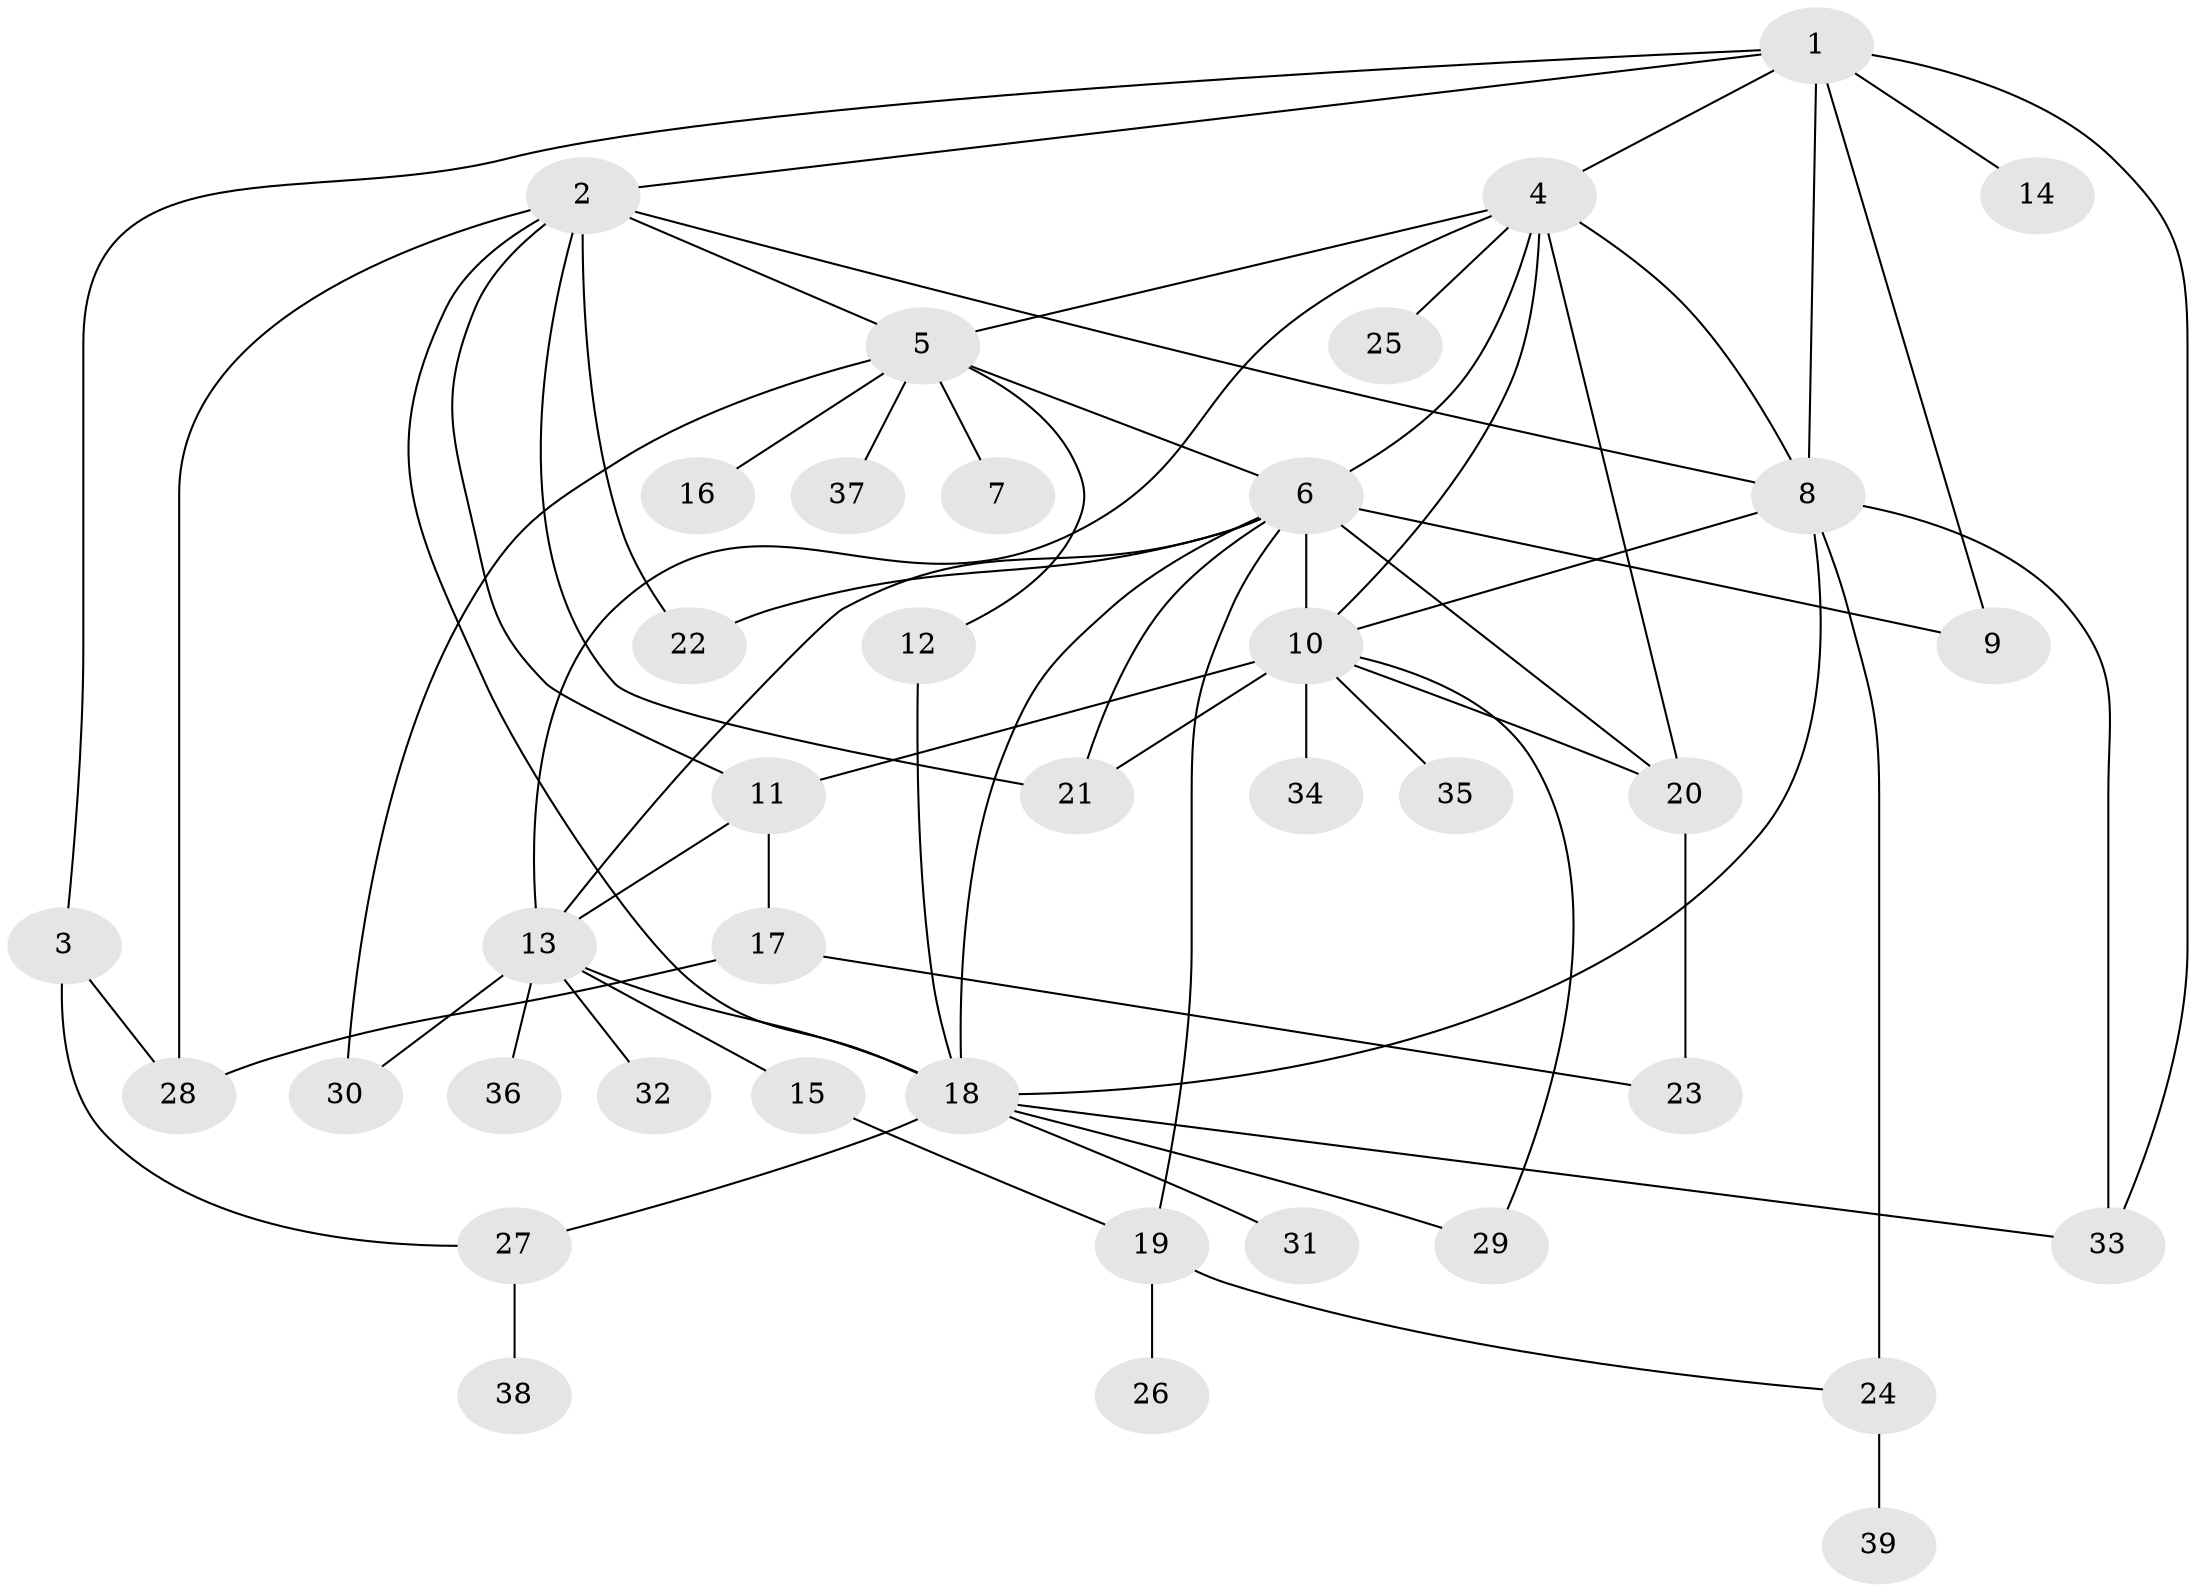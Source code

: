 // original degree distribution, {8: 0.012987012987012988, 15: 0.012987012987012988, 3: 0.09090909090909091, 6: 0.03896103896103896, 1: 0.45454545454545453, 9: 0.025974025974025976, 14: 0.012987012987012988, 2: 0.22077922077922077, 13: 0.012987012987012988, 12: 0.012987012987012988, 4: 0.07792207792207792, 10: 0.025974025974025976}
// Generated by graph-tools (version 1.1) at 2025/35/03/09/25 02:35:20]
// undirected, 39 vertices, 67 edges
graph export_dot {
graph [start="1"]
  node [color=gray90,style=filled];
  1;
  2;
  3;
  4;
  5;
  6;
  7;
  8;
  9;
  10;
  11;
  12;
  13;
  14;
  15;
  16;
  17;
  18;
  19;
  20;
  21;
  22;
  23;
  24;
  25;
  26;
  27;
  28;
  29;
  30;
  31;
  32;
  33;
  34;
  35;
  36;
  37;
  38;
  39;
  1 -- 2 [weight=1.0];
  1 -- 3 [weight=1.0];
  1 -- 4 [weight=1.0];
  1 -- 8 [weight=1.0];
  1 -- 9 [weight=1.0];
  1 -- 14 [weight=1.0];
  1 -- 33 [weight=1.0];
  2 -- 5 [weight=1.0];
  2 -- 8 [weight=1.0];
  2 -- 11 [weight=1.0];
  2 -- 18 [weight=1.0];
  2 -- 21 [weight=1.0];
  2 -- 22 [weight=3.0];
  2 -- 28 [weight=2.0];
  3 -- 27 [weight=1.0];
  3 -- 28 [weight=1.0];
  4 -- 5 [weight=1.0];
  4 -- 6 [weight=1.0];
  4 -- 8 [weight=2.0];
  4 -- 10 [weight=2.0];
  4 -- 13 [weight=1.0];
  4 -- 20 [weight=2.0];
  4 -- 25 [weight=4.0];
  5 -- 6 [weight=1.0];
  5 -- 7 [weight=1.0];
  5 -- 12 [weight=1.0];
  5 -- 16 [weight=1.0];
  5 -- 30 [weight=1.0];
  5 -- 37 [weight=1.0];
  6 -- 9 [weight=3.0];
  6 -- 10 [weight=2.0];
  6 -- 13 [weight=1.0];
  6 -- 18 [weight=1.0];
  6 -- 19 [weight=1.0];
  6 -- 20 [weight=1.0];
  6 -- 21 [weight=1.0];
  6 -- 22 [weight=1.0];
  8 -- 10 [weight=1.0];
  8 -- 18 [weight=1.0];
  8 -- 24 [weight=4.0];
  8 -- 33 [weight=1.0];
  10 -- 11 [weight=7.0];
  10 -- 20 [weight=1.0];
  10 -- 21 [weight=1.0];
  10 -- 29 [weight=1.0];
  10 -- 34 [weight=1.0];
  10 -- 35 [weight=1.0];
  11 -- 13 [weight=1.0];
  11 -- 17 [weight=1.0];
  12 -- 18 [weight=1.0];
  13 -- 15 [weight=1.0];
  13 -- 18 [weight=1.0];
  13 -- 30 [weight=1.0];
  13 -- 32 [weight=1.0];
  13 -- 36 [weight=1.0];
  15 -- 19 [weight=1.0];
  17 -- 23 [weight=1.0];
  17 -- 28 [weight=1.0];
  18 -- 27 [weight=1.0];
  18 -- 29 [weight=1.0];
  18 -- 31 [weight=1.0];
  18 -- 33 [weight=1.0];
  19 -- 24 [weight=1.0];
  19 -- 26 [weight=1.0];
  20 -- 23 [weight=1.0];
  24 -- 39 [weight=1.0];
  27 -- 38 [weight=1.0];
}
